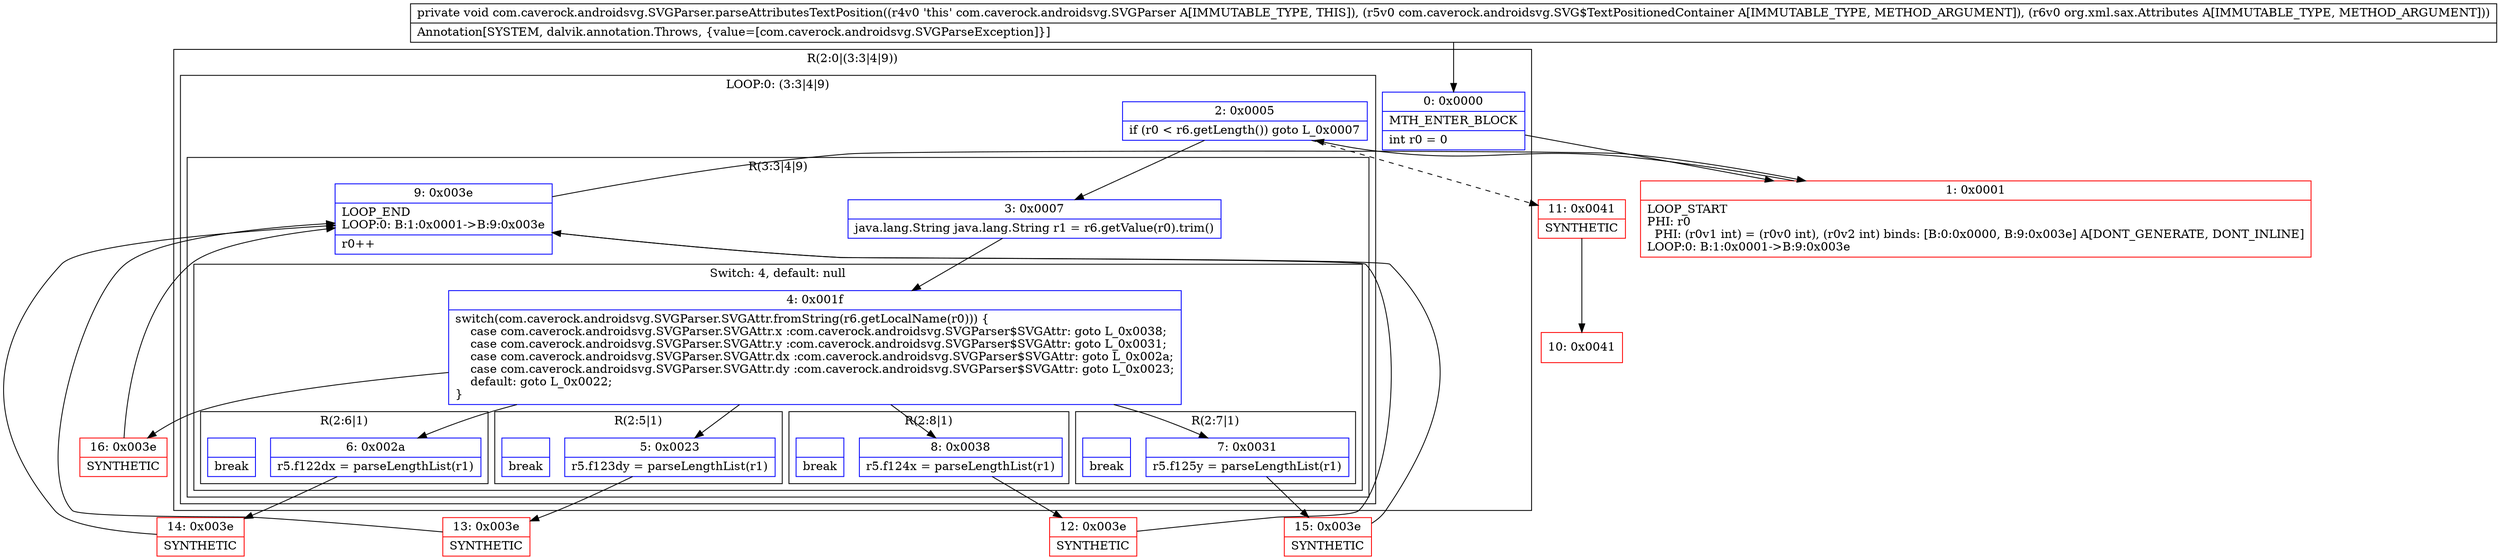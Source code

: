 digraph "CFG forcom.caverock.androidsvg.SVGParser.parseAttributesTextPosition(Lcom\/caverock\/androidsvg\/SVG$TextPositionedContainer;Lorg\/xml\/sax\/Attributes;)V" {
subgraph cluster_Region_494886794 {
label = "R(2:0|(3:3|4|9))";
node [shape=record,color=blue];
Node_0 [shape=record,label="{0\:\ 0x0000|MTH_ENTER_BLOCK\l|int r0 = 0\l}"];
subgraph cluster_LoopRegion_1812186942 {
label = "LOOP:0: (3:3|4|9)";
node [shape=record,color=blue];
Node_2 [shape=record,label="{2\:\ 0x0005|if (r0 \< r6.getLength()) goto L_0x0007\l}"];
subgraph cluster_Region_1220018216 {
label = "R(3:3|4|9)";
node [shape=record,color=blue];
Node_3 [shape=record,label="{3\:\ 0x0007|java.lang.String java.lang.String r1 = r6.getValue(r0).trim()\l}"];
subgraph cluster_SwitchRegion_256321538 {
label = "Switch: 4, default: null";
node [shape=record,color=blue];
Node_4 [shape=record,label="{4\:\ 0x001f|switch(com.caverock.androidsvg.SVGParser.SVGAttr.fromString(r6.getLocalName(r0))) \{\l    case com.caverock.androidsvg.SVGParser.SVGAttr.x :com.caverock.androidsvg.SVGParser$SVGAttr: goto L_0x0038;\l    case com.caverock.androidsvg.SVGParser.SVGAttr.y :com.caverock.androidsvg.SVGParser$SVGAttr: goto L_0x0031;\l    case com.caverock.androidsvg.SVGParser.SVGAttr.dx :com.caverock.androidsvg.SVGParser$SVGAttr: goto L_0x002a;\l    case com.caverock.androidsvg.SVGParser.SVGAttr.dy :com.caverock.androidsvg.SVGParser$SVGAttr: goto L_0x0023;\l    default: goto L_0x0022;\l\}\l}"];
subgraph cluster_Region_1755555183 {
label = "R(2:8|1)";
node [shape=record,color=blue];
Node_8 [shape=record,label="{8\:\ 0x0038|r5.f124x = parseLengthList(r1)\l}"];
Node_InsnContainer_2084569283 [shape=record,label="{|break\l}"];
}
subgraph cluster_Region_451650930 {
label = "R(2:7|1)";
node [shape=record,color=blue];
Node_7 [shape=record,label="{7\:\ 0x0031|r5.f125y = parseLengthList(r1)\l}"];
Node_InsnContainer_1519226394 [shape=record,label="{|break\l}"];
}
subgraph cluster_Region_316301127 {
label = "R(2:6|1)";
node [shape=record,color=blue];
Node_6 [shape=record,label="{6\:\ 0x002a|r5.f122dx = parseLengthList(r1)\l}"];
Node_InsnContainer_345981065 [shape=record,label="{|break\l}"];
}
subgraph cluster_Region_619409958 {
label = "R(2:5|1)";
node [shape=record,color=blue];
Node_5 [shape=record,label="{5\:\ 0x0023|r5.f123dy = parseLengthList(r1)\l}"];
Node_InsnContainer_1786816552 [shape=record,label="{|break\l}"];
}
}
Node_9 [shape=record,label="{9\:\ 0x003e|LOOP_END\lLOOP:0: B:1:0x0001\-\>B:9:0x003e\l|r0++\l}"];
}
}
}
Node_1 [shape=record,color=red,label="{1\:\ 0x0001|LOOP_START\lPHI: r0 \l  PHI: (r0v1 int) = (r0v0 int), (r0v2 int) binds: [B:0:0x0000, B:9:0x003e] A[DONT_GENERATE, DONT_INLINE]\lLOOP:0: B:1:0x0001\-\>B:9:0x003e\l}"];
Node_10 [shape=record,color=red,label="{10\:\ 0x0041}"];
Node_11 [shape=record,color=red,label="{11\:\ 0x0041|SYNTHETIC\l}"];
Node_12 [shape=record,color=red,label="{12\:\ 0x003e|SYNTHETIC\l}"];
Node_13 [shape=record,color=red,label="{13\:\ 0x003e|SYNTHETIC\l}"];
Node_14 [shape=record,color=red,label="{14\:\ 0x003e|SYNTHETIC\l}"];
Node_15 [shape=record,color=red,label="{15\:\ 0x003e|SYNTHETIC\l}"];
Node_16 [shape=record,color=red,label="{16\:\ 0x003e|SYNTHETIC\l}"];
MethodNode[shape=record,label="{private void com.caverock.androidsvg.SVGParser.parseAttributesTextPosition((r4v0 'this' com.caverock.androidsvg.SVGParser A[IMMUTABLE_TYPE, THIS]), (r5v0 com.caverock.androidsvg.SVG$TextPositionedContainer A[IMMUTABLE_TYPE, METHOD_ARGUMENT]), (r6v0 org.xml.sax.Attributes A[IMMUTABLE_TYPE, METHOD_ARGUMENT]))  | Annotation[SYSTEM, dalvik.annotation.Throws, \{value=[com.caverock.androidsvg.SVGParseException]\}]\l}"];
MethodNode -> Node_0;
Node_0 -> Node_1;
Node_2 -> Node_3;
Node_2 -> Node_11[style=dashed];
Node_3 -> Node_4;
Node_4 -> Node_5;
Node_4 -> Node_6;
Node_4 -> Node_7;
Node_4 -> Node_8;
Node_4 -> Node_16;
Node_8 -> Node_12;
Node_7 -> Node_15;
Node_6 -> Node_14;
Node_5 -> Node_13;
Node_9 -> Node_1;
Node_1 -> Node_2;
Node_11 -> Node_10;
Node_12 -> Node_9;
Node_13 -> Node_9;
Node_14 -> Node_9;
Node_15 -> Node_9;
Node_16 -> Node_9;
}


